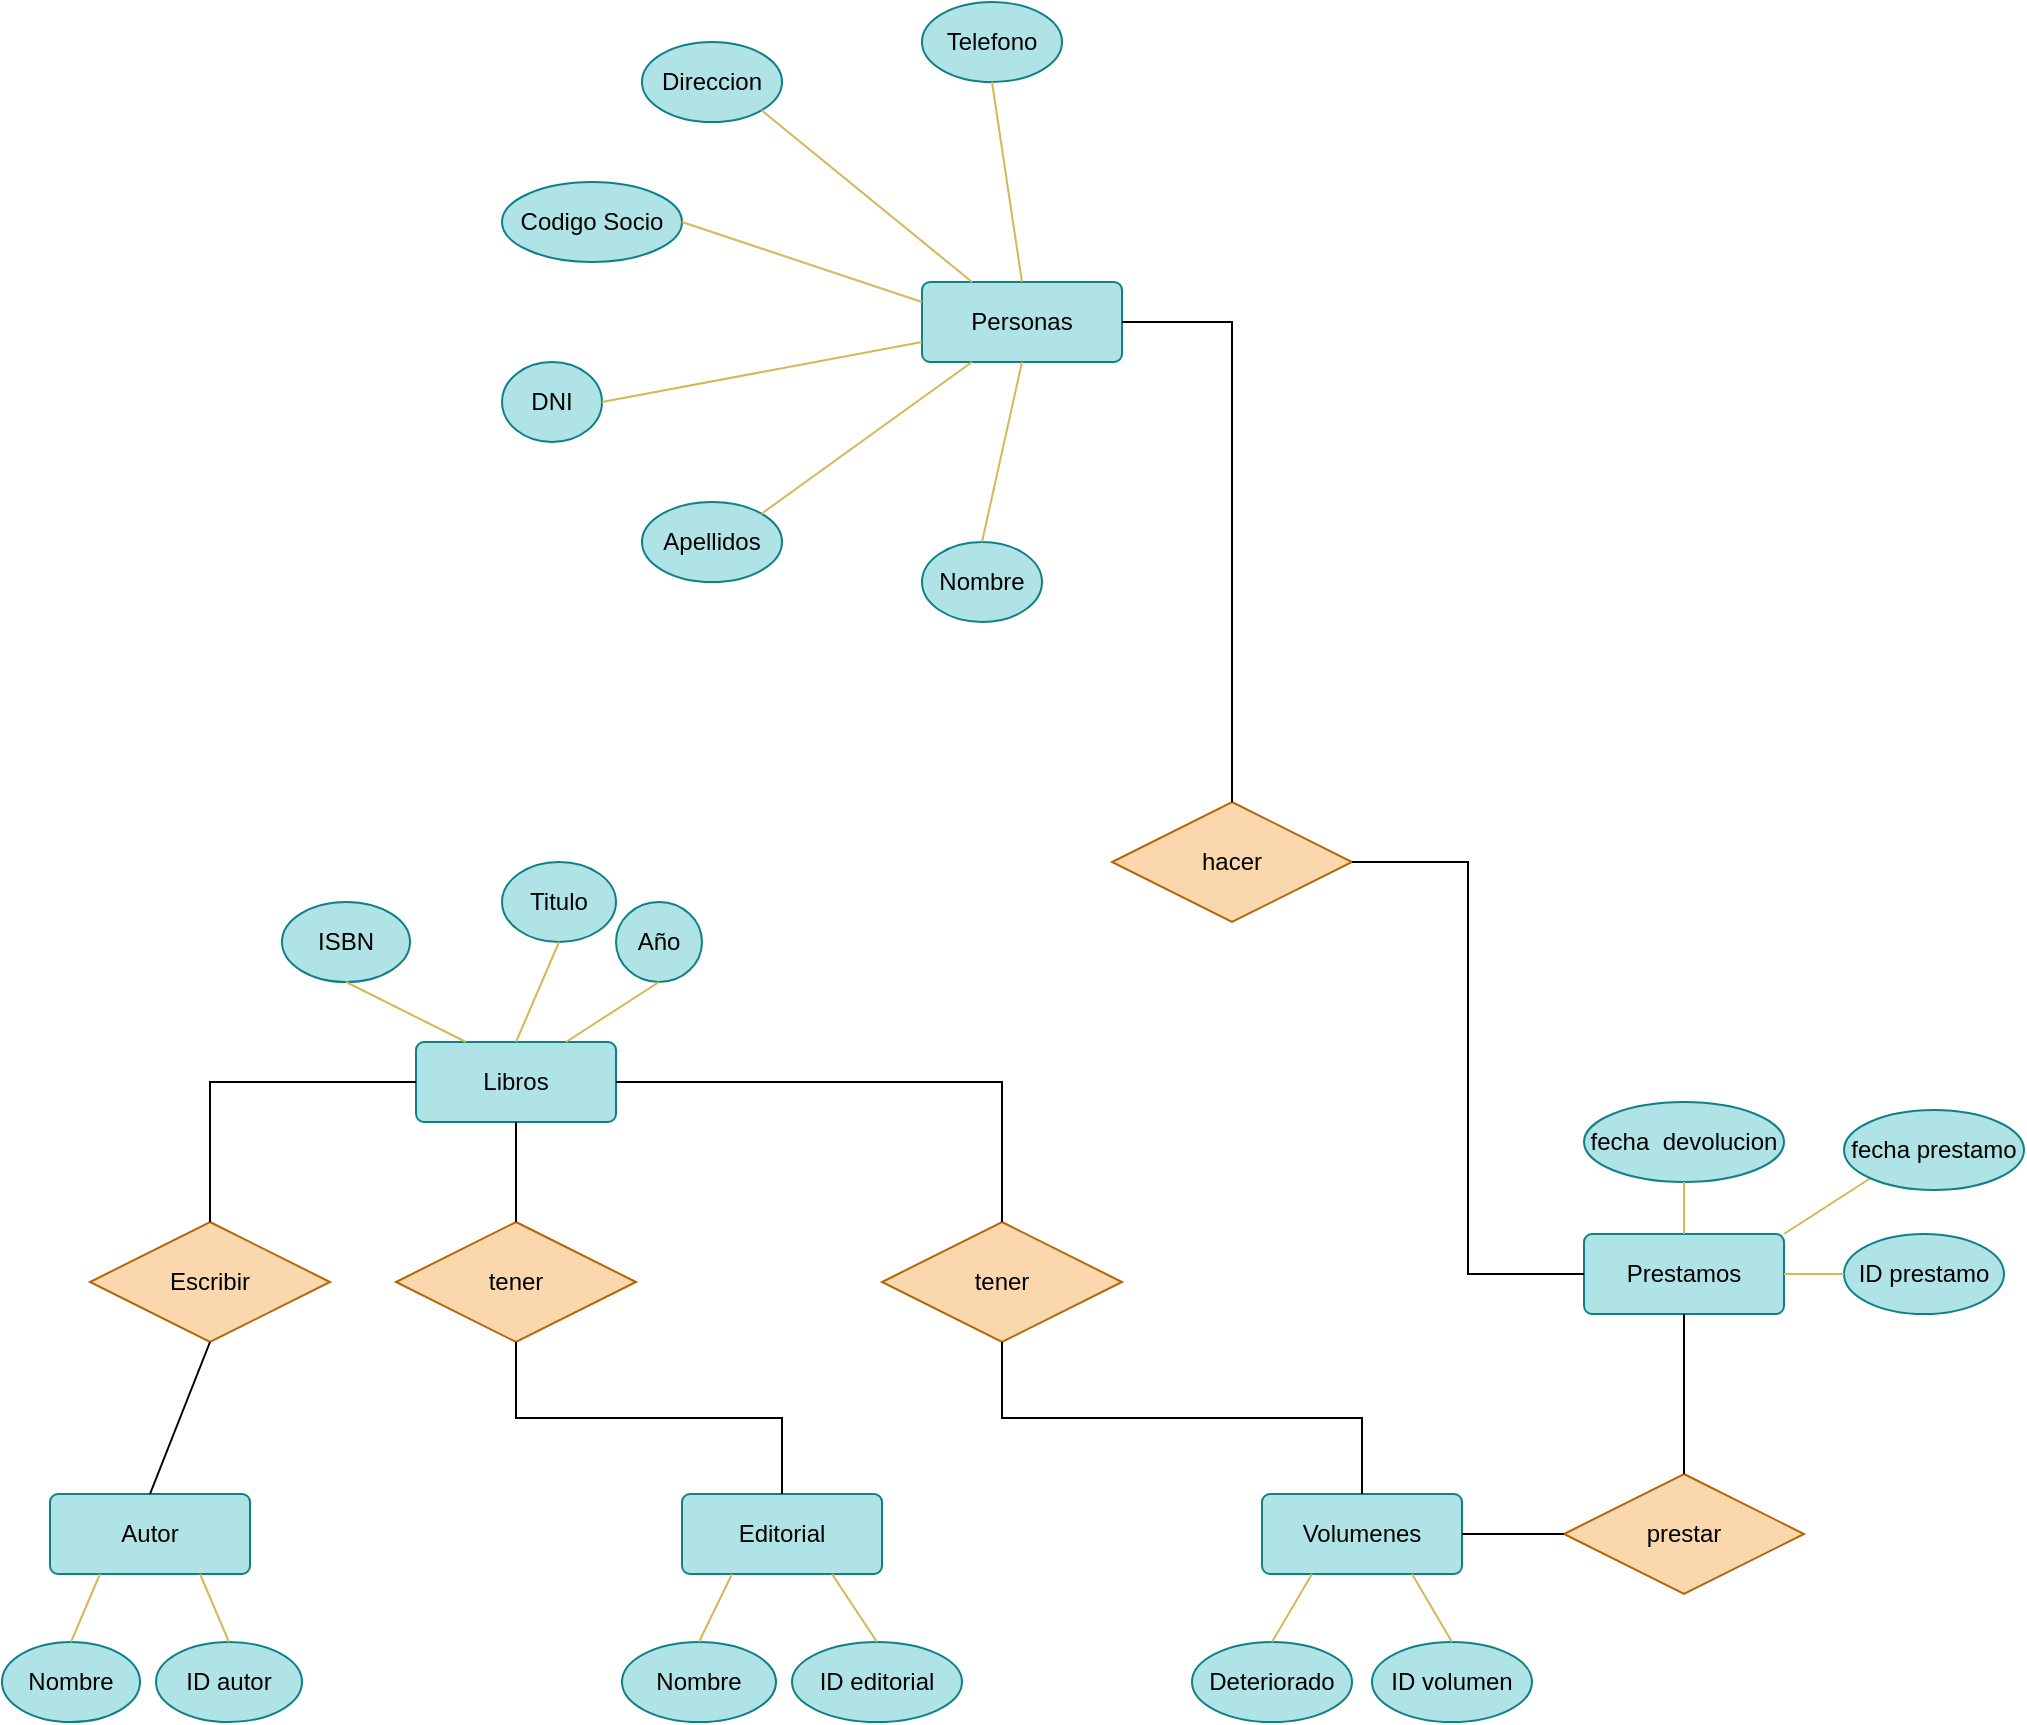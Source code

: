 <mxfile version="21.7.1" type="github">
  <diagram name="Página-1" id="_RUF-M6HG5x_qtiw6F-5">
    <mxGraphModel dx="1760" dy="1032" grid="1" gridSize="10" guides="1" tooltips="1" connect="1" arrows="1" fold="1" page="1" pageScale="1" pageWidth="827" pageHeight="1169" math="0" shadow="0">
      <root>
        <mxCell id="0" />
        <mxCell id="1" parent="0" />
        <mxCell id="2q3YrmP-40-0muAZAwQs-14" value="Personas" style="rounded=1;arcSize=10;whiteSpace=wrap;html=1;align=center;fillColor=#b0e3e6;strokeColor=#0e8088;" vertex="1" parent="1">
          <mxGeometry x="790" y="189" width="100" height="40" as="geometry" />
        </mxCell>
        <mxCell id="2q3YrmP-40-0muAZAwQs-15" value="Codigo Socio" style="ellipse;whiteSpace=wrap;html=1;align=center;fillColor=#b0e3e6;strokeColor=#0e8088;" vertex="1" parent="1">
          <mxGeometry x="580" y="139" width="90" height="40" as="geometry" />
        </mxCell>
        <mxCell id="2q3YrmP-40-0muAZAwQs-17" value="" style="endArrow=none;html=1;rounded=0;exitX=1;exitY=0.5;exitDx=0;exitDy=0;entryX=0;entryY=0.25;entryDx=0;entryDy=0;fillColor=#fff2cc;strokeColor=#d6b656;gradientColor=#ffd966;" edge="1" parent="1" source="2q3YrmP-40-0muAZAwQs-15" target="2q3YrmP-40-0muAZAwQs-14">
          <mxGeometry relative="1" as="geometry">
            <mxPoint x="1030" y="359" as="sourcePoint" />
            <mxPoint x="930" y="309" as="targetPoint" />
          </mxGeometry>
        </mxCell>
        <mxCell id="2q3YrmP-40-0muAZAwQs-18" value="DNI" style="ellipse;whiteSpace=wrap;html=1;align=center;fillColor=#b0e3e6;strokeColor=#0e8088;" vertex="1" parent="1">
          <mxGeometry x="580" y="229" width="50" height="40" as="geometry" />
        </mxCell>
        <mxCell id="2q3YrmP-40-0muAZAwQs-19" value="" style="endArrow=none;html=1;rounded=0;entryX=1;entryY=0.5;entryDx=0;entryDy=0;exitX=0;exitY=0.75;exitDx=0;exitDy=0;fillColor=#fff2cc;strokeColor=#d6b656;gradientColor=#ffd966;" edge="1" parent="1" source="2q3YrmP-40-0muAZAwQs-14" target="2q3YrmP-40-0muAZAwQs-18">
          <mxGeometry relative="1" as="geometry">
            <mxPoint x="980" y="339" as="sourcePoint" />
            <mxPoint x="1040" y="499" as="targetPoint" />
          </mxGeometry>
        </mxCell>
        <mxCell id="2q3YrmP-40-0muAZAwQs-20" value="Direccion" style="ellipse;whiteSpace=wrap;html=1;align=center;fillColor=#b0e3e6;strokeColor=#0e8088;" vertex="1" parent="1">
          <mxGeometry x="650" y="69" width="70" height="40" as="geometry" />
        </mxCell>
        <mxCell id="2q3YrmP-40-0muAZAwQs-21" value="Telefono" style="ellipse;whiteSpace=wrap;html=1;align=center;fillColor=#b0e3e6;strokeColor=#0e8088;" vertex="1" parent="1">
          <mxGeometry x="790" y="49" width="70" height="40" as="geometry" />
        </mxCell>
        <mxCell id="2q3YrmP-40-0muAZAwQs-22" value="Nombre" style="ellipse;whiteSpace=wrap;html=1;align=center;fillColor=#b0e3e6;strokeColor=#0e8088;" vertex="1" parent="1">
          <mxGeometry x="790" y="319" width="60" height="40" as="geometry" />
        </mxCell>
        <mxCell id="2q3YrmP-40-0muAZAwQs-23" value="Apellidos" style="ellipse;whiteSpace=wrap;html=1;align=center;fillColor=#b0e3e6;strokeColor=#0e8088;" vertex="1" parent="1">
          <mxGeometry x="650" y="299" width="70" height="40" as="geometry" />
        </mxCell>
        <mxCell id="2q3YrmP-40-0muAZAwQs-24" value="" style="endArrow=none;html=1;rounded=0;exitX=0.25;exitY=1;exitDx=0;exitDy=0;entryX=1;entryY=0;entryDx=0;entryDy=0;fillColor=#fff2cc;strokeColor=#d6b656;gradientColor=#ffd966;" edge="1" parent="1" source="2q3YrmP-40-0muAZAwQs-14" target="2q3YrmP-40-0muAZAwQs-23">
          <mxGeometry relative="1" as="geometry">
            <mxPoint x="880" y="399" as="sourcePoint" />
            <mxPoint x="1040" y="399" as="targetPoint" />
          </mxGeometry>
        </mxCell>
        <mxCell id="2q3YrmP-40-0muAZAwQs-25" value="" style="endArrow=none;html=1;rounded=0;exitX=0.5;exitY=1;exitDx=0;exitDy=0;entryX=0.5;entryY=0;entryDx=0;entryDy=0;fillColor=#fff2cc;strokeColor=#d6b656;gradientColor=#ffd966;" edge="1" parent="1" source="2q3YrmP-40-0muAZAwQs-14" target="2q3YrmP-40-0muAZAwQs-22">
          <mxGeometry relative="1" as="geometry">
            <mxPoint x="880" y="399" as="sourcePoint" />
            <mxPoint x="1040" y="399" as="targetPoint" />
          </mxGeometry>
        </mxCell>
        <mxCell id="2q3YrmP-40-0muAZAwQs-26" value="" style="endArrow=none;html=1;rounded=0;exitX=0.5;exitY=0;exitDx=0;exitDy=0;entryX=0.5;entryY=1;entryDx=0;entryDy=0;fillColor=#fff2cc;strokeColor=#d6b656;gradientColor=#ffd966;" edge="1" parent="1" source="2q3YrmP-40-0muAZAwQs-14" target="2q3YrmP-40-0muAZAwQs-21">
          <mxGeometry relative="1" as="geometry">
            <mxPoint x="880" y="399" as="sourcePoint" />
            <mxPoint x="1040" y="399" as="targetPoint" />
          </mxGeometry>
        </mxCell>
        <mxCell id="2q3YrmP-40-0muAZAwQs-27" value="" style="endArrow=none;html=1;rounded=0;entryX=0.25;entryY=0;entryDx=0;entryDy=0;fillColor=#fff2cc;strokeColor=#d6b656;gradientColor=#ffd966;exitX=1;exitY=1;exitDx=0;exitDy=0;" edge="1" parent="1" source="2q3YrmP-40-0muAZAwQs-20" target="2q3YrmP-40-0muAZAwQs-14">
          <mxGeometry relative="1" as="geometry">
            <mxPoint x="880" y="299" as="sourcePoint" />
            <mxPoint x="1040" y="299" as="targetPoint" />
          </mxGeometry>
        </mxCell>
        <mxCell id="2q3YrmP-40-0muAZAwQs-28" value="Libros" style="rounded=1;arcSize=10;whiteSpace=wrap;html=1;align=center;fillColor=#b0e3e6;strokeColor=#0e8088;" vertex="1" parent="1">
          <mxGeometry x="537" y="569" width="100" height="40" as="geometry" />
        </mxCell>
        <mxCell id="2q3YrmP-40-0muAZAwQs-29" value="Titulo" style="ellipse;whiteSpace=wrap;html=1;align=center;fillColor=#b0e3e6;strokeColor=#0e8088;" vertex="1" parent="1">
          <mxGeometry x="580" y="479" width="57" height="40" as="geometry" />
        </mxCell>
        <mxCell id="2q3YrmP-40-0muAZAwQs-31" value="ISBN" style="ellipse;whiteSpace=wrap;html=1;align=center;fillColor=#b0e3e6;strokeColor=#0e8088;" vertex="1" parent="1">
          <mxGeometry x="470" y="499" width="64" height="40" as="geometry" />
        </mxCell>
        <mxCell id="2q3YrmP-40-0muAZAwQs-32" value="Año" style="ellipse;whiteSpace=wrap;html=1;align=center;fillColor=#b0e3e6;strokeColor=#0e8088;" vertex="1" parent="1">
          <mxGeometry x="637" y="499" width="43" height="40" as="geometry" />
        </mxCell>
        <mxCell id="2q3YrmP-40-0muAZAwQs-35" value="" style="endArrow=none;html=1;rounded=0;exitX=0.5;exitY=1;exitDx=0;exitDy=0;entryX=0.5;entryY=0;entryDx=0;entryDy=0;fillColor=#fff2cc;strokeColor=#d6b656;gradientColor=#ffd966;" edge="1" parent="1" source="2q3YrmP-40-0muAZAwQs-29" target="2q3YrmP-40-0muAZAwQs-28">
          <mxGeometry relative="1" as="geometry">
            <mxPoint x="507" y="589" as="sourcePoint" />
            <mxPoint x="667" y="589" as="targetPoint" />
          </mxGeometry>
        </mxCell>
        <mxCell id="2q3YrmP-40-0muAZAwQs-36" value="" style="endArrow=none;html=1;rounded=0;exitX=0.5;exitY=1;exitDx=0;exitDy=0;entryX=0.75;entryY=0;entryDx=0;entryDy=0;fillColor=#fff2cc;strokeColor=#d6b656;gradientColor=#ffd966;" edge="1" parent="1" source="2q3YrmP-40-0muAZAwQs-32" target="2q3YrmP-40-0muAZAwQs-28">
          <mxGeometry relative="1" as="geometry">
            <mxPoint x="507" y="589" as="sourcePoint" />
            <mxPoint x="667" y="589" as="targetPoint" />
          </mxGeometry>
        </mxCell>
        <mxCell id="2q3YrmP-40-0muAZAwQs-39" value="" style="endArrow=none;html=1;rounded=0;entryX=0.5;entryY=1;entryDx=0;entryDy=0;exitX=0.25;exitY=0;exitDx=0;exitDy=0;fillColor=#fff2cc;strokeColor=#d6b656;gradientColor=#ffd966;" edge="1" parent="1" source="2q3YrmP-40-0muAZAwQs-28" target="2q3YrmP-40-0muAZAwQs-31">
          <mxGeometry relative="1" as="geometry">
            <mxPoint x="317" y="549" as="sourcePoint" />
            <mxPoint x="477" y="549" as="targetPoint" />
          </mxGeometry>
        </mxCell>
        <mxCell id="2q3YrmP-40-0muAZAwQs-40" value="Autor" style="rounded=1;arcSize=10;whiteSpace=wrap;html=1;align=center;fillColor=#b0e3e6;strokeColor=#0e8088;" vertex="1" parent="1">
          <mxGeometry x="354" y="795" width="100" height="40" as="geometry" />
        </mxCell>
        <mxCell id="2q3YrmP-40-0muAZAwQs-41" value="Nombre" style="ellipse;whiteSpace=wrap;html=1;align=center;fillColor=#b0e3e6;strokeColor=#0e8088;" vertex="1" parent="1">
          <mxGeometry x="330" y="869" width="69" height="40" as="geometry" />
        </mxCell>
        <mxCell id="2q3YrmP-40-0muAZAwQs-42" value="ID autor" style="ellipse;whiteSpace=wrap;html=1;align=center;fillColor=#b0e3e6;strokeColor=#0e8088;" vertex="1" parent="1">
          <mxGeometry x="407" y="869" width="73" height="40" as="geometry" />
        </mxCell>
        <mxCell id="2q3YrmP-40-0muAZAwQs-43" value="" style="endArrow=none;html=1;rounded=0;exitX=0.25;exitY=1;exitDx=0;exitDy=0;entryX=0.5;entryY=0;entryDx=0;entryDy=0;fillColor=#fff2cc;strokeColor=#d6b656;gradientColor=#ffd966;" edge="1" parent="1" source="2q3YrmP-40-0muAZAwQs-40" target="2q3YrmP-40-0muAZAwQs-41">
          <mxGeometry relative="1" as="geometry">
            <mxPoint x="264" y="955" as="sourcePoint" />
            <mxPoint x="424" y="955" as="targetPoint" />
          </mxGeometry>
        </mxCell>
        <mxCell id="2q3YrmP-40-0muAZAwQs-44" value="" style="endArrow=none;html=1;rounded=0;exitX=0.75;exitY=1;exitDx=0;exitDy=0;entryX=0.5;entryY=0;entryDx=0;entryDy=0;fillColor=#fff2cc;strokeColor=#d6b656;gradientColor=#ffd966;" edge="1" parent="1" source="2q3YrmP-40-0muAZAwQs-40" target="2q3YrmP-40-0muAZAwQs-42">
          <mxGeometry relative="1" as="geometry">
            <mxPoint x="389" y="845" as="sourcePoint" />
            <mxPoint x="374" y="915" as="targetPoint" />
          </mxGeometry>
        </mxCell>
        <mxCell id="2q3YrmP-40-0muAZAwQs-45" value="Editorial" style="rounded=1;arcSize=10;whiteSpace=wrap;html=1;align=center;fillColor=#b0e3e6;strokeColor=#0e8088;" vertex="1" parent="1">
          <mxGeometry x="670" y="795" width="100" height="40" as="geometry" />
        </mxCell>
        <mxCell id="2q3YrmP-40-0muAZAwQs-46" value="Nombre" style="ellipse;whiteSpace=wrap;html=1;align=center;fillColor=#b0e3e6;strokeColor=#0e8088;" vertex="1" parent="1">
          <mxGeometry x="640" y="869" width="77" height="40" as="geometry" />
        </mxCell>
        <mxCell id="2q3YrmP-40-0muAZAwQs-47" value="ID editorial" style="ellipse;whiteSpace=wrap;html=1;align=center;fillColor=#b0e3e6;strokeColor=#0e8088;" vertex="1" parent="1">
          <mxGeometry x="725" y="869" width="85" height="40" as="geometry" />
        </mxCell>
        <mxCell id="2q3YrmP-40-0muAZAwQs-48" value="" style="endArrow=none;html=1;rounded=0;exitX=0.25;exitY=1;exitDx=0;exitDy=0;entryX=0.5;entryY=0;entryDx=0;entryDy=0;fillColor=#fff2cc;strokeColor=#d6b656;gradientColor=#ffd966;" edge="1" parent="1" source="2q3YrmP-40-0muAZAwQs-45" target="2q3YrmP-40-0muAZAwQs-46">
          <mxGeometry relative="1" as="geometry">
            <mxPoint x="580" y="955" as="sourcePoint" />
            <mxPoint x="740" y="955" as="targetPoint" />
          </mxGeometry>
        </mxCell>
        <mxCell id="2q3YrmP-40-0muAZAwQs-49" value="" style="endArrow=none;html=1;rounded=0;exitX=0.75;exitY=1;exitDx=0;exitDy=0;entryX=0.5;entryY=0;entryDx=0;entryDy=0;fillColor=#fff2cc;strokeColor=#d6b656;gradientColor=#ffd966;" edge="1" parent="1" source="2q3YrmP-40-0muAZAwQs-45" target="2q3YrmP-40-0muAZAwQs-47">
          <mxGeometry relative="1" as="geometry">
            <mxPoint x="705" y="845" as="sourcePoint" />
            <mxPoint x="690" y="915" as="targetPoint" />
          </mxGeometry>
        </mxCell>
        <mxCell id="2q3YrmP-40-0muAZAwQs-51" value="Volumenes" style="rounded=1;arcSize=10;whiteSpace=wrap;html=1;align=center;fillColor=#b0e3e6;strokeColor=#0e8088;" vertex="1" parent="1">
          <mxGeometry x="960" y="795" width="100" height="40" as="geometry" />
        </mxCell>
        <mxCell id="2q3YrmP-40-0muAZAwQs-52" value="Deteriorado" style="ellipse;whiteSpace=wrap;html=1;align=center;fillColor=#b0e3e6;strokeColor=#0e8088;" vertex="1" parent="1">
          <mxGeometry x="925" y="869" width="80" height="40" as="geometry" />
        </mxCell>
        <mxCell id="2q3YrmP-40-0muAZAwQs-53" value="ID volumen" style="ellipse;whiteSpace=wrap;html=1;align=center;fillColor=#b0e3e6;strokeColor=#0e8088;" vertex="1" parent="1">
          <mxGeometry x="1015" y="869" width="80" height="40" as="geometry" />
        </mxCell>
        <mxCell id="2q3YrmP-40-0muAZAwQs-54" value="" style="endArrow=none;html=1;rounded=0;exitX=0.25;exitY=1;exitDx=0;exitDy=0;entryX=0.5;entryY=0;entryDx=0;entryDy=0;fillColor=#fff2cc;strokeColor=#d6b656;gradientColor=#ffd966;" edge="1" parent="1" source="2q3YrmP-40-0muAZAwQs-51" target="2q3YrmP-40-0muAZAwQs-52">
          <mxGeometry relative="1" as="geometry">
            <mxPoint x="870" y="955" as="sourcePoint" />
            <mxPoint x="1030" y="955" as="targetPoint" />
          </mxGeometry>
        </mxCell>
        <mxCell id="2q3YrmP-40-0muAZAwQs-55" value="" style="endArrow=none;html=1;rounded=0;exitX=0.75;exitY=1;exitDx=0;exitDy=0;entryX=0.5;entryY=0;entryDx=0;entryDy=0;fillColor=#fff2cc;strokeColor=#d6b656;gradientColor=#ffd966;" edge="1" parent="1" source="2q3YrmP-40-0muAZAwQs-51" target="2q3YrmP-40-0muAZAwQs-53">
          <mxGeometry relative="1" as="geometry">
            <mxPoint x="995" y="845" as="sourcePoint" />
            <mxPoint x="980" y="915" as="targetPoint" />
          </mxGeometry>
        </mxCell>
        <mxCell id="2q3YrmP-40-0muAZAwQs-56" value="Prestamos" style="rounded=1;arcSize=10;whiteSpace=wrap;html=1;align=center;fillColor=#b0e3e6;strokeColor=#0e8088;" vertex="1" parent="1">
          <mxGeometry x="1121" y="665" width="100" height="40" as="geometry" />
        </mxCell>
        <mxCell id="2q3YrmP-40-0muAZAwQs-57" value="ID prestamo" style="ellipse;whiteSpace=wrap;html=1;align=center;fillColor=#b0e3e6;strokeColor=#0e8088;" vertex="1" parent="1">
          <mxGeometry x="1251" y="665" width="80" height="40" as="geometry" />
        </mxCell>
        <mxCell id="2q3YrmP-40-0muAZAwQs-59" value="" style="endArrow=none;html=1;rounded=0;exitX=1;exitY=0.5;exitDx=0;exitDy=0;fillColor=#fff2cc;strokeColor=#d6b656;gradientColor=#ffd966;entryX=0;entryY=0.5;entryDx=0;entryDy=0;" edge="1" parent="1" source="2q3YrmP-40-0muAZAwQs-56" target="2q3YrmP-40-0muAZAwQs-57">
          <mxGeometry relative="1" as="geometry">
            <mxPoint x="1031" y="825" as="sourcePoint" />
            <mxPoint x="1171" y="729" as="targetPoint" />
          </mxGeometry>
        </mxCell>
        <mxCell id="2q3YrmP-40-0muAZAwQs-60" value="" style="endArrow=none;html=1;rounded=0;exitX=1;exitY=0;exitDx=0;exitDy=0;fillColor=#fff2cc;strokeColor=#d6b656;gradientColor=#ffd966;entryX=0;entryY=1;entryDx=0;entryDy=0;" edge="1" parent="1" source="2q3YrmP-40-0muAZAwQs-56" target="2q3YrmP-40-0muAZAwQs-62">
          <mxGeometry relative="1" as="geometry">
            <mxPoint x="1156" y="715" as="sourcePoint" />
            <mxPoint x="1281" y="633" as="targetPoint" />
          </mxGeometry>
        </mxCell>
        <mxCell id="2q3YrmP-40-0muAZAwQs-61" value="fecha&amp;nbsp; devolucion" style="ellipse;whiteSpace=wrap;html=1;align=center;fillColor=#b0e3e6;strokeColor=#0e8088;" vertex="1" parent="1">
          <mxGeometry x="1121" y="599" width="100" height="40" as="geometry" />
        </mxCell>
        <mxCell id="2q3YrmP-40-0muAZAwQs-62" value="fecha prestamo" style="ellipse;whiteSpace=wrap;html=1;align=center;fillColor=#b0e3e6;strokeColor=#0e8088;" vertex="1" parent="1">
          <mxGeometry x="1251" y="603" width="90" height="40" as="geometry" />
        </mxCell>
        <mxCell id="2q3YrmP-40-0muAZAwQs-63" value="" style="endArrow=none;html=1;rounded=0;exitX=0.5;exitY=1;exitDx=0;exitDy=0;entryX=0.5;entryY=0;entryDx=0;entryDy=0;fillColor=#fff2cc;strokeColor=#d6b656;gradientColor=#ffd966;" edge="1" parent="1" source="2q3YrmP-40-0muAZAwQs-61" target="2q3YrmP-40-0muAZAwQs-56">
          <mxGeometry relative="1" as="geometry">
            <mxPoint x="1156" y="715" as="sourcePoint" />
            <mxPoint x="1181" y="743" as="targetPoint" />
          </mxGeometry>
        </mxCell>
        <mxCell id="2q3YrmP-40-0muAZAwQs-64" value="tener" style="shape=rhombus;perimeter=rhombusPerimeter;whiteSpace=wrap;html=1;align=center;fillColor=#fad7ac;strokeColor=#b46504;" vertex="1" parent="1">
          <mxGeometry x="527" y="659" width="120" height="60" as="geometry" />
        </mxCell>
        <mxCell id="2q3YrmP-40-0muAZAwQs-65" value="" style="endArrow=none;html=1;rounded=0;exitX=0.5;exitY=1;exitDx=0;exitDy=0;entryX=0.5;entryY=0;entryDx=0;entryDy=0;" edge="1" parent="1" source="2q3YrmP-40-0muAZAwQs-28" target="2q3YrmP-40-0muAZAwQs-64">
          <mxGeometry relative="1" as="geometry">
            <mxPoint x="510" y="669" as="sourcePoint" />
            <mxPoint x="670" y="669" as="targetPoint" />
          </mxGeometry>
        </mxCell>
        <mxCell id="2q3YrmP-40-0muAZAwQs-66" value="" style="endArrow=none;html=1;rounded=0;exitX=0.5;exitY=1;exitDx=0;exitDy=0;entryX=0.5;entryY=0;entryDx=0;entryDy=0;edgeStyle=orthogonalEdgeStyle;" edge="1" parent="1" source="2q3YrmP-40-0muAZAwQs-64" target="2q3YrmP-40-0muAZAwQs-45">
          <mxGeometry relative="1" as="geometry">
            <mxPoint x="597" y="619" as="sourcePoint" />
            <mxPoint x="700" y="679" as="targetPoint" />
          </mxGeometry>
        </mxCell>
        <mxCell id="2q3YrmP-40-0muAZAwQs-67" value="Escribir" style="shape=rhombus;perimeter=rhombusPerimeter;whiteSpace=wrap;html=1;align=center;fillColor=#fad7ac;strokeColor=#b46504;" vertex="1" parent="1">
          <mxGeometry x="374" y="659" width="120" height="60" as="geometry" />
        </mxCell>
        <mxCell id="2q3YrmP-40-0muAZAwQs-68" value="" style="endArrow=none;html=1;rounded=0;exitX=0;exitY=0.5;exitDx=0;exitDy=0;entryX=0.5;entryY=0;entryDx=0;entryDy=0;edgeStyle=orthogonalEdgeStyle;" edge="1" parent="1" source="2q3YrmP-40-0muAZAwQs-28" target="2q3YrmP-40-0muAZAwQs-67">
          <mxGeometry relative="1" as="geometry">
            <mxPoint x="460" y="759" as="sourcePoint" />
            <mxPoint x="620" y="759" as="targetPoint" />
          </mxGeometry>
        </mxCell>
        <mxCell id="2q3YrmP-40-0muAZAwQs-69" value="" style="endArrow=none;html=1;rounded=0;exitX=0.5;exitY=1;exitDx=0;exitDy=0;entryX=0.5;entryY=0;entryDx=0;entryDy=0;" edge="1" parent="1" source="2q3YrmP-40-0muAZAwQs-67" target="2q3YrmP-40-0muAZAwQs-40">
          <mxGeometry relative="1" as="geometry">
            <mxPoint x="460" y="759" as="sourcePoint" />
            <mxPoint x="620" y="759" as="targetPoint" />
          </mxGeometry>
        </mxCell>
        <mxCell id="2q3YrmP-40-0muAZAwQs-71" value="tener" style="shape=rhombus;perimeter=rhombusPerimeter;whiteSpace=wrap;html=1;align=center;fillColor=#fad7ac;strokeColor=#b46504;" vertex="1" parent="1">
          <mxGeometry x="770" y="659" width="120" height="60" as="geometry" />
        </mxCell>
        <mxCell id="2q3YrmP-40-0muAZAwQs-72" value="" style="endArrow=none;html=1;rounded=0;entryX=0.5;entryY=0;entryDx=0;entryDy=0;exitX=0.5;exitY=1;exitDx=0;exitDy=0;edgeStyle=orthogonalEdgeStyle;" edge="1" parent="1" source="2q3YrmP-40-0muAZAwQs-71" target="2q3YrmP-40-0muAZAwQs-51">
          <mxGeometry relative="1" as="geometry">
            <mxPoint x="460" y="759" as="sourcePoint" />
            <mxPoint x="620" y="759" as="targetPoint" />
          </mxGeometry>
        </mxCell>
        <mxCell id="2q3YrmP-40-0muAZAwQs-73" value="" style="endArrow=none;html=1;rounded=0;exitX=1;exitY=0.5;exitDx=0;exitDy=0;entryX=0.5;entryY=0;entryDx=0;entryDy=0;edgeStyle=orthogonalEdgeStyle;" edge="1" parent="1" source="2q3YrmP-40-0muAZAwQs-28" target="2q3YrmP-40-0muAZAwQs-71">
          <mxGeometry relative="1" as="geometry">
            <mxPoint x="460" y="759" as="sourcePoint" />
            <mxPoint x="620" y="759" as="targetPoint" />
          </mxGeometry>
        </mxCell>
        <mxCell id="2q3YrmP-40-0muAZAwQs-75" value="hacer" style="shape=rhombus;perimeter=rhombusPerimeter;whiteSpace=wrap;html=1;align=center;fillColor=#fad7ac;strokeColor=#b46504;" vertex="1" parent="1">
          <mxGeometry x="885" y="449" width="120" height="60" as="geometry" />
        </mxCell>
        <mxCell id="2q3YrmP-40-0muAZAwQs-76" value="" style="endArrow=none;html=1;rounded=0;exitX=1;exitY=0.5;exitDx=0;exitDy=0;entryX=0.5;entryY=0;entryDx=0;entryDy=0;edgeStyle=orthogonalEdgeStyle;" edge="1" parent="1" source="2q3YrmP-40-0muAZAwQs-14" target="2q3YrmP-40-0muAZAwQs-75">
          <mxGeometry relative="1" as="geometry">
            <mxPoint x="330" y="589" as="sourcePoint" />
            <mxPoint x="680" y="759" as="targetPoint" />
          </mxGeometry>
        </mxCell>
        <mxCell id="2q3YrmP-40-0muAZAwQs-77" value="" style="endArrow=none;html=1;rounded=0;exitX=1;exitY=0.5;exitDx=0;exitDy=0;entryX=0;entryY=0.5;entryDx=0;entryDy=0;edgeStyle=orthogonalEdgeStyle;" edge="1" parent="1" source="2q3YrmP-40-0muAZAwQs-75" target="2q3YrmP-40-0muAZAwQs-56">
          <mxGeometry relative="1" as="geometry">
            <mxPoint x="520" y="759" as="sourcePoint" />
            <mxPoint x="680" y="759" as="targetPoint" />
          </mxGeometry>
        </mxCell>
        <mxCell id="2q3YrmP-40-0muAZAwQs-78" value="prestar" style="shape=rhombus;perimeter=rhombusPerimeter;whiteSpace=wrap;html=1;align=center;fillColor=#fad7ac;strokeColor=#b46504;" vertex="1" parent="1">
          <mxGeometry x="1111" y="785" width="120" height="60" as="geometry" />
        </mxCell>
        <mxCell id="2q3YrmP-40-0muAZAwQs-79" value="" style="endArrow=none;html=1;rounded=0;exitX=1;exitY=0.5;exitDx=0;exitDy=0;entryX=0;entryY=0.5;entryDx=0;entryDy=0;" edge="1" parent="1" source="2q3YrmP-40-0muAZAwQs-51" target="2q3YrmP-40-0muAZAwQs-78">
          <mxGeometry relative="1" as="geometry">
            <mxPoint x="950" y="759" as="sourcePoint" />
            <mxPoint x="1110" y="759" as="targetPoint" />
          </mxGeometry>
        </mxCell>
        <mxCell id="2q3YrmP-40-0muAZAwQs-81" value="" style="endArrow=none;html=1;rounded=0;entryX=0.5;entryY=0;entryDx=0;entryDy=0;exitX=0.5;exitY=1;exitDx=0;exitDy=0;" edge="1" parent="1" source="2q3YrmP-40-0muAZAwQs-56" target="2q3YrmP-40-0muAZAwQs-78">
          <mxGeometry relative="1" as="geometry">
            <mxPoint x="950" y="759" as="sourcePoint" />
            <mxPoint x="1110" y="759" as="targetPoint" />
          </mxGeometry>
        </mxCell>
      </root>
    </mxGraphModel>
  </diagram>
</mxfile>
